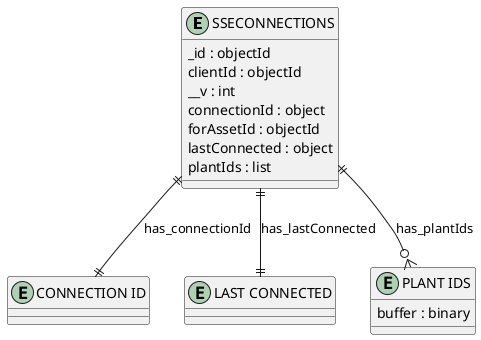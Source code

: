 @startuml SSECONNECTIONS_Diagram

entity "SSECONNECTIONS" as SSECONNECTIONS {
  _id : objectId
  clientId : objectId
  __v : int
  connectionId : object
  forAssetId : objectId
  lastConnected : object
  plantIds : list
}

entity "CONNECTION ID" as CONNECTION_ID {
}

entity "LAST CONNECTED" as LAST_CONNECTED {
}

entity "PLANT IDS" as PLANT_IDS {
  buffer : binary
}

' // Relationships
SSECONNECTIONS ||--|| CONNECTION_ID : has_connectionId
SSECONNECTIONS ||--|| LAST_CONNECTED : has_lastConnected
SSECONNECTIONS ||--o{ PLANT_IDS : has_plantIds
@enduml